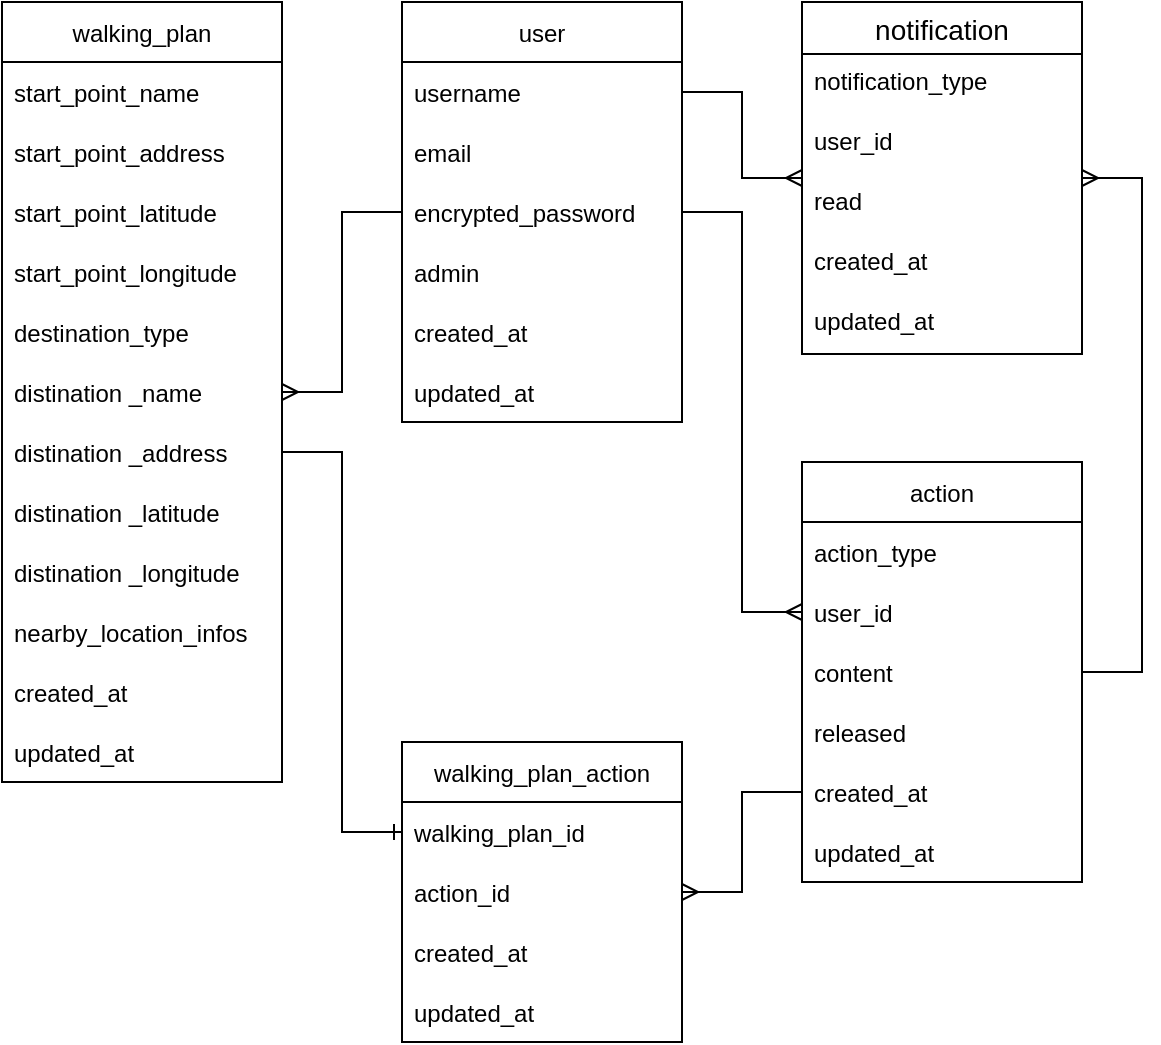 <mxfile version="20.3.0" type="device"><diagram name="Page-1" id="9f46799a-70d6-7492-0946-bef42562c5a5"><mxGraphModel dx="1106" dy="860" grid="1" gridSize="10" guides="1" tooltips="1" connect="1" arrows="1" fold="1" page="1" pageScale="1" pageWidth="1100" pageHeight="850" background="none" math="0" shadow="0"><root><mxCell id="0"/><mxCell id="1" parent="0"/><mxCell id="wU3WF0d6EOxm1jETQVWZ-6" value="user" style="swimlane;fontStyle=0;childLayout=stackLayout;horizontal=1;startSize=30;horizontalStack=0;resizeParent=1;resizeParentMax=0;resizeLast=0;collapsible=1;marginBottom=0;" parent="1" vertex="1"><mxGeometry x="660" y="190" width="140" height="210" as="geometry"/></mxCell><mxCell id="wU3WF0d6EOxm1jETQVWZ-7" value="username" style="text;strokeColor=none;fillColor=none;align=left;verticalAlign=middle;spacingLeft=4;spacingRight=4;overflow=hidden;points=[[0,0.5],[1,0.5]];portConstraint=eastwest;rotatable=0;" parent="wU3WF0d6EOxm1jETQVWZ-6" vertex="1"><mxGeometry y="30" width="140" height="30" as="geometry"/></mxCell><mxCell id="wU3WF0d6EOxm1jETQVWZ-8" value="email" style="text;strokeColor=none;fillColor=none;align=left;verticalAlign=middle;spacingLeft=4;spacingRight=4;overflow=hidden;points=[[0,0.5],[1,0.5]];portConstraint=eastwest;rotatable=0;" parent="wU3WF0d6EOxm1jETQVWZ-6" vertex="1"><mxGeometry y="60" width="140" height="30" as="geometry"/></mxCell><mxCell id="wU3WF0d6EOxm1jETQVWZ-9" value="encrypted_password" style="text;strokeColor=none;fillColor=none;align=left;verticalAlign=middle;spacingLeft=4;spacingRight=4;overflow=hidden;points=[[0,0.5],[1,0.5]];portConstraint=eastwest;rotatable=0;" parent="wU3WF0d6EOxm1jETQVWZ-6" vertex="1"><mxGeometry y="90" width="140" height="30" as="geometry"/></mxCell><mxCell id="EvD81r1DWamRSxdOAYcS-6" value="admin" style="text;strokeColor=none;fillColor=none;align=left;verticalAlign=middle;spacingLeft=4;spacingRight=4;overflow=hidden;points=[[0,0.5],[1,0.5]];portConstraint=eastwest;rotatable=0;" vertex="1" parent="wU3WF0d6EOxm1jETQVWZ-6"><mxGeometry y="120" width="140" height="30" as="geometry"/></mxCell><mxCell id="EvD81r1DWamRSxdOAYcS-9" value="created_at" style="text;strokeColor=none;fillColor=none;align=left;verticalAlign=middle;spacingLeft=4;spacingRight=4;overflow=hidden;points=[[0,0.5],[1,0.5]];portConstraint=eastwest;rotatable=0;" vertex="1" parent="wU3WF0d6EOxm1jETQVWZ-6"><mxGeometry y="150" width="140" height="30" as="geometry"/></mxCell><mxCell id="EvD81r1DWamRSxdOAYcS-8" value="updated_at" style="text;strokeColor=none;fillColor=none;align=left;verticalAlign=middle;spacingLeft=4;spacingRight=4;overflow=hidden;points=[[0,0.5],[1,0.5]];portConstraint=eastwest;rotatable=0;" vertex="1" parent="wU3WF0d6EOxm1jETQVWZ-6"><mxGeometry y="180" width="140" height="30" as="geometry"/></mxCell><mxCell id="wU3WF0d6EOxm1jETQVWZ-12" value="walking_plan" style="swimlane;fontStyle=0;childLayout=stackLayout;horizontal=1;startSize=30;horizontalStack=0;resizeParent=1;resizeParentMax=0;resizeLast=0;collapsible=1;marginBottom=0;" parent="1" vertex="1"><mxGeometry x="460" y="190" width="140" height="390" as="geometry"/></mxCell><mxCell id="wU3WF0d6EOxm1jETQVWZ-13" value="start_point_name" style="text;strokeColor=none;fillColor=none;align=left;verticalAlign=middle;spacingLeft=4;spacingRight=4;overflow=hidden;points=[[0,0.5],[1,0.5]];portConstraint=eastwest;rotatable=0;" parent="wU3WF0d6EOxm1jETQVWZ-12" vertex="1"><mxGeometry y="30" width="140" height="30" as="geometry"/></mxCell><mxCell id="wU3WF0d6EOxm1jETQVWZ-23" value="start_point_address" style="text;strokeColor=none;fillColor=none;align=left;verticalAlign=middle;spacingLeft=4;spacingRight=4;overflow=hidden;points=[[0,0.5],[1,0.5]];portConstraint=eastwest;rotatable=0;" parent="wU3WF0d6EOxm1jETQVWZ-12" vertex="1"><mxGeometry y="60" width="140" height="30" as="geometry"/></mxCell><mxCell id="wU3WF0d6EOxm1jETQVWZ-15" value="start_point_latitude" style="text;strokeColor=none;fillColor=none;align=left;verticalAlign=middle;spacingLeft=4;spacingRight=4;overflow=hidden;points=[[0,0.5],[1,0.5]];portConstraint=eastwest;rotatable=0;" parent="wU3WF0d6EOxm1jETQVWZ-12" vertex="1"><mxGeometry y="90" width="140" height="30" as="geometry"/></mxCell><mxCell id="wU3WF0d6EOxm1jETQVWZ-22" value="start_point_longitude" style="text;strokeColor=none;fillColor=none;align=left;verticalAlign=middle;spacingLeft=4;spacingRight=4;overflow=hidden;points=[[0,0.5],[1,0.5]];portConstraint=eastwest;rotatable=0;" parent="wU3WF0d6EOxm1jETQVWZ-12" vertex="1"><mxGeometry y="120" width="140" height="30" as="geometry"/></mxCell><mxCell id="wU3WF0d6EOxm1jETQVWZ-21" value="destination_type" style="text;strokeColor=none;fillColor=none;align=left;verticalAlign=middle;spacingLeft=4;spacingRight=4;overflow=hidden;points=[[0,0.5],[1,0.5]];portConstraint=eastwest;rotatable=0;" parent="wU3WF0d6EOxm1jETQVWZ-12" vertex="1"><mxGeometry y="150" width="140" height="30" as="geometry"/></mxCell><mxCell id="wU3WF0d6EOxm1jETQVWZ-25" value="distination _name" style="text;strokeColor=none;fillColor=none;align=left;verticalAlign=middle;spacingLeft=4;spacingRight=4;overflow=hidden;points=[[0,0.5],[1,0.5]];portConstraint=eastwest;rotatable=0;" parent="wU3WF0d6EOxm1jETQVWZ-12" vertex="1"><mxGeometry y="180" width="140" height="30" as="geometry"/></mxCell><mxCell id="wU3WF0d6EOxm1jETQVWZ-24" value="distination _address" style="text;strokeColor=none;fillColor=none;align=left;verticalAlign=middle;spacingLeft=4;spacingRight=4;overflow=hidden;points=[[0,0.5],[1,0.5]];portConstraint=eastwest;rotatable=0;" parent="wU3WF0d6EOxm1jETQVWZ-12" vertex="1"><mxGeometry y="210" width="140" height="30" as="geometry"/></mxCell><mxCell id="wU3WF0d6EOxm1jETQVWZ-29" value="distination _latitude" style="text;strokeColor=none;fillColor=none;align=left;verticalAlign=middle;spacingLeft=4;spacingRight=4;overflow=hidden;points=[[0,0.5],[1,0.5]];portConstraint=eastwest;rotatable=0;" parent="wU3WF0d6EOxm1jETQVWZ-12" vertex="1"><mxGeometry y="240" width="140" height="30" as="geometry"/></mxCell><mxCell id="wU3WF0d6EOxm1jETQVWZ-28" value="distination _longitude" style="text;strokeColor=none;fillColor=none;align=left;verticalAlign=middle;spacingLeft=4;spacingRight=4;overflow=hidden;points=[[0,0.5],[1,0.5]];portConstraint=eastwest;rotatable=0;" parent="wU3WF0d6EOxm1jETQVWZ-12" vertex="1"><mxGeometry y="270" width="140" height="30" as="geometry"/></mxCell><mxCell id="EvD81r1DWamRSxdOAYcS-19" value="nearby_location_infos" style="text;strokeColor=none;fillColor=none;align=left;verticalAlign=middle;spacingLeft=4;spacingRight=4;overflow=hidden;points=[[0,0.5],[1,0.5]];portConstraint=eastwest;rotatable=0;" vertex="1" parent="wU3WF0d6EOxm1jETQVWZ-12"><mxGeometry y="300" width="140" height="30" as="geometry"/></mxCell><mxCell id="wU3WF0d6EOxm1jETQVWZ-27" value="created_at" style="text;strokeColor=none;fillColor=none;align=left;verticalAlign=middle;spacingLeft=4;spacingRight=4;overflow=hidden;points=[[0,0.5],[1,0.5]];portConstraint=eastwest;rotatable=0;" parent="wU3WF0d6EOxm1jETQVWZ-12" vertex="1"><mxGeometry y="330" width="140" height="30" as="geometry"/></mxCell><mxCell id="EvD81r1DWamRSxdOAYcS-7" value="updated_at" style="text;strokeColor=none;fillColor=none;align=left;verticalAlign=middle;spacingLeft=4;spacingRight=4;overflow=hidden;points=[[0,0.5],[1,0.5]];portConstraint=eastwest;rotatable=0;" vertex="1" parent="wU3WF0d6EOxm1jETQVWZ-12"><mxGeometry y="360" width="140" height="30" as="geometry"/></mxCell><mxCell id="wU3WF0d6EOxm1jETQVWZ-30" value="action" style="swimlane;fontStyle=0;childLayout=stackLayout;horizontal=1;startSize=30;horizontalStack=0;resizeParent=1;resizeParentMax=0;resizeLast=0;collapsible=1;marginBottom=0;" parent="1" vertex="1"><mxGeometry x="860" y="420" width="140" height="210" as="geometry"/></mxCell><mxCell id="wU3WF0d6EOxm1jETQVWZ-31" value="action_type" style="text;strokeColor=none;fillColor=none;align=left;verticalAlign=middle;spacingLeft=4;spacingRight=4;overflow=hidden;points=[[0,0.5],[1,0.5]];portConstraint=eastwest;rotatable=0;" parent="wU3WF0d6EOxm1jETQVWZ-30" vertex="1"><mxGeometry y="30" width="140" height="30" as="geometry"/></mxCell><mxCell id="EvD81r1DWamRSxdOAYcS-25" value="user_id" style="text;strokeColor=none;fillColor=none;align=left;verticalAlign=middle;spacingLeft=4;spacingRight=4;overflow=hidden;points=[[0,0.5],[1,0.5]];portConstraint=eastwest;rotatable=0;" vertex="1" parent="wU3WF0d6EOxm1jETQVWZ-30"><mxGeometry y="60" width="140" height="30" as="geometry"/></mxCell><mxCell id="wU3WF0d6EOxm1jETQVWZ-32" value="content" style="text;strokeColor=none;fillColor=none;align=left;verticalAlign=middle;spacingLeft=4;spacingRight=4;overflow=hidden;points=[[0,0.5],[1,0.5]];portConstraint=eastwest;rotatable=0;" parent="wU3WF0d6EOxm1jETQVWZ-30" vertex="1"><mxGeometry y="90" width="140" height="30" as="geometry"/></mxCell><mxCell id="EvD81r1DWamRSxdOAYcS-16" value="released" style="text;strokeColor=none;fillColor=none;align=left;verticalAlign=middle;spacingLeft=4;spacingRight=4;overflow=hidden;points=[[0,0.5],[1,0.5]];portConstraint=eastwest;rotatable=0;" vertex="1" parent="wU3WF0d6EOxm1jETQVWZ-30"><mxGeometry y="120" width="140" height="30" as="geometry"/></mxCell><mxCell id="wU3WF0d6EOxm1jETQVWZ-33" value="created_at" style="text;strokeColor=none;fillColor=none;align=left;verticalAlign=middle;spacingLeft=4;spacingRight=4;overflow=hidden;points=[[0,0.5],[1,0.5]];portConstraint=eastwest;rotatable=0;" parent="wU3WF0d6EOxm1jETQVWZ-30" vertex="1"><mxGeometry y="150" width="140" height="30" as="geometry"/></mxCell><mxCell id="wU3WF0d6EOxm1jETQVWZ-34" value="updated_at" style="text;strokeColor=none;fillColor=none;align=left;verticalAlign=middle;spacingLeft=4;spacingRight=4;overflow=hidden;points=[[0,0.5],[1,0.5]];portConstraint=eastwest;rotatable=0;" parent="wU3WF0d6EOxm1jETQVWZ-30" vertex="1"><mxGeometry y="180" width="140" height="30" as="geometry"/></mxCell><mxCell id="wU3WF0d6EOxm1jETQVWZ-35" value="walking_plan_action" style="swimlane;fontStyle=0;childLayout=stackLayout;horizontal=1;startSize=30;horizontalStack=0;resizeParent=1;resizeParentMax=0;resizeLast=0;collapsible=1;marginBottom=0;" parent="1" vertex="1"><mxGeometry x="660" y="560" width="140" height="150" as="geometry"/></mxCell><mxCell id="wU3WF0d6EOxm1jETQVWZ-36" value="walking_plan_id" style="text;strokeColor=none;fillColor=none;align=left;verticalAlign=middle;spacingLeft=4;spacingRight=4;overflow=hidden;points=[[0,0.5],[1,0.5]];portConstraint=eastwest;rotatable=0;" parent="wU3WF0d6EOxm1jETQVWZ-35" vertex="1"><mxGeometry y="30" width="140" height="30" as="geometry"/></mxCell><mxCell id="wU3WF0d6EOxm1jETQVWZ-37" value="action_id" style="text;strokeColor=none;fillColor=none;align=left;verticalAlign=middle;spacingLeft=4;spacingRight=4;overflow=hidden;points=[[0,0.5],[1,0.5]];portConstraint=eastwest;rotatable=0;" parent="wU3WF0d6EOxm1jETQVWZ-35" vertex="1"><mxGeometry y="60" width="140" height="30" as="geometry"/></mxCell><mxCell id="wU3WF0d6EOxm1jETQVWZ-38" value="created_at" style="text;strokeColor=none;fillColor=none;align=left;verticalAlign=middle;spacingLeft=4;spacingRight=4;overflow=hidden;points=[[0,0.5],[1,0.5]];portConstraint=eastwest;rotatable=0;" parent="wU3WF0d6EOxm1jETQVWZ-35" vertex="1"><mxGeometry y="90" width="140" height="30" as="geometry"/></mxCell><mxCell id="wU3WF0d6EOxm1jETQVWZ-39" value="updated_at" style="text;strokeColor=none;fillColor=none;align=left;verticalAlign=middle;spacingLeft=4;spacingRight=4;overflow=hidden;points=[[0,0.5],[1,0.5]];portConstraint=eastwest;rotatable=0;" parent="wU3WF0d6EOxm1jETQVWZ-35" vertex="1"><mxGeometry y="120" width="140" height="30" as="geometry"/></mxCell><mxCell id="EvD81r1DWamRSxdOAYcS-2" value="" style="edgeStyle=entityRelationEdgeStyle;fontSize=12;html=1;endArrow=ERmany;rounded=0;" edge="1" parent="1" source="wU3WF0d6EOxm1jETQVWZ-6" target="wU3WF0d6EOxm1jETQVWZ-12"><mxGeometry width="100" height="100" relative="1" as="geometry"><mxPoint x="650" y="480" as="sourcePoint"/><mxPoint x="600" y="380" as="targetPoint"/></mxGeometry></mxCell><mxCell id="EvD81r1DWamRSxdOAYcS-5" value="" style="edgeStyle=entityRelationEdgeStyle;fontSize=12;html=1;endArrow=ERmany;rounded=0;exitX=0;exitY=0.5;exitDx=0;exitDy=0;" edge="1" parent="1" source="wU3WF0d6EOxm1jETQVWZ-33" target="wU3WF0d6EOxm1jETQVWZ-37"><mxGeometry width="100" height="100" relative="1" as="geometry"><mxPoint x="690" y="280" as="sourcePoint"/><mxPoint x="630" y="475" as="targetPoint"/></mxGeometry></mxCell><mxCell id="EvD81r1DWamRSxdOAYcS-10" value="notification" style="swimlane;fontStyle=0;childLayout=stackLayout;horizontal=1;startSize=26;horizontalStack=0;resizeParent=1;resizeParentMax=0;resizeLast=0;collapsible=1;marginBottom=0;align=center;fontSize=14;" vertex="1" parent="1"><mxGeometry x="860" y="190" width="140" height="176" as="geometry"/></mxCell><mxCell id="EvD81r1DWamRSxdOAYcS-11" value="notification_type" style="text;strokeColor=none;fillColor=none;spacingLeft=4;spacingRight=4;overflow=hidden;rotatable=0;points=[[0,0.5],[1,0.5]];portConstraint=eastwest;fontSize=12;" vertex="1" parent="EvD81r1DWamRSxdOAYcS-10"><mxGeometry y="26" width="140" height="30" as="geometry"/></mxCell><mxCell id="EvD81r1DWamRSxdOAYcS-12" value="user_id" style="text;strokeColor=none;fillColor=none;spacingLeft=4;spacingRight=4;overflow=hidden;rotatable=0;points=[[0,0.5],[1,0.5]];portConstraint=eastwest;fontSize=12;" vertex="1" parent="EvD81r1DWamRSxdOAYcS-10"><mxGeometry y="56" width="140" height="30" as="geometry"/></mxCell><mxCell id="EvD81r1DWamRSxdOAYcS-15" value="read" style="text;strokeColor=none;fillColor=none;spacingLeft=4;spacingRight=4;overflow=hidden;rotatable=0;points=[[0,0.5],[1,0.5]];portConstraint=eastwest;fontSize=12;" vertex="1" parent="EvD81r1DWamRSxdOAYcS-10"><mxGeometry y="86" width="140" height="30" as="geometry"/></mxCell><mxCell id="EvD81r1DWamRSxdOAYcS-13" value="created_at" style="text;strokeColor=none;fillColor=none;spacingLeft=4;spacingRight=4;overflow=hidden;rotatable=0;points=[[0,0.5],[1,0.5]];portConstraint=eastwest;fontSize=12;" vertex="1" parent="EvD81r1DWamRSxdOAYcS-10"><mxGeometry y="116" width="140" height="30" as="geometry"/></mxCell><mxCell id="EvD81r1DWamRSxdOAYcS-14" value="updated_at" style="text;strokeColor=none;fillColor=none;spacingLeft=4;spacingRight=4;overflow=hidden;rotatable=0;points=[[0,0.5],[1,0.5]];portConstraint=eastwest;fontSize=12;" vertex="1" parent="EvD81r1DWamRSxdOAYcS-10"><mxGeometry y="146" width="140" height="30" as="geometry"/></mxCell><mxCell id="EvD81r1DWamRSxdOAYcS-17" value="" style="edgeStyle=entityRelationEdgeStyle;fontSize=12;html=1;endArrow=ERmany;rounded=0;" edge="1" parent="1" source="wU3WF0d6EOxm1jETQVWZ-7" target="EvD81r1DWamRSxdOAYcS-10"><mxGeometry width="100" height="100" relative="1" as="geometry"><mxPoint x="710" y="120" as="sourcePoint"/><mxPoint x="770" y="195" as="targetPoint"/></mxGeometry></mxCell><mxCell id="EvD81r1DWamRSxdOAYcS-3" value="" style="edgeStyle=entityRelationEdgeStyle;fontSize=12;html=1;endArrow=ERmany;rounded=0;" edge="1" parent="1" source="wU3WF0d6EOxm1jETQVWZ-30" target="EvD81r1DWamRSxdOAYcS-10"><mxGeometry width="100" height="100" relative="1" as="geometry"><mxPoint x="670" y="260" as="sourcePoint"/><mxPoint x="610" y="455" as="targetPoint"/></mxGeometry></mxCell><mxCell id="EvD81r1DWamRSxdOAYcS-18" value="" style="edgeStyle=entityRelationEdgeStyle;fontSize=12;html=1;endArrow=ERone;endFill=1;rounded=0;" edge="1" parent="1" source="wU3WF0d6EOxm1jETQVWZ-24" target="wU3WF0d6EOxm1jETQVWZ-36"><mxGeometry width="100" height="100" relative="1" as="geometry"><mxPoint x="840" y="430" as="sourcePoint"/><mxPoint x="940" y="330" as="targetPoint"/></mxGeometry></mxCell><mxCell id="EvD81r1DWamRSxdOAYcS-26" value="" style="edgeStyle=entityRelationEdgeStyle;fontSize=12;html=1;endArrow=ERmany;rounded=0;" edge="1" parent="1" source="wU3WF0d6EOxm1jETQVWZ-6" target="EvD81r1DWamRSxdOAYcS-25"><mxGeometry width="100" height="100" relative="1" as="geometry"><mxPoint x="810" y="245" as="sourcePoint"/><mxPoint x="870" y="288" as="targetPoint"/></mxGeometry></mxCell></root></mxGraphModel></diagram></mxfile>